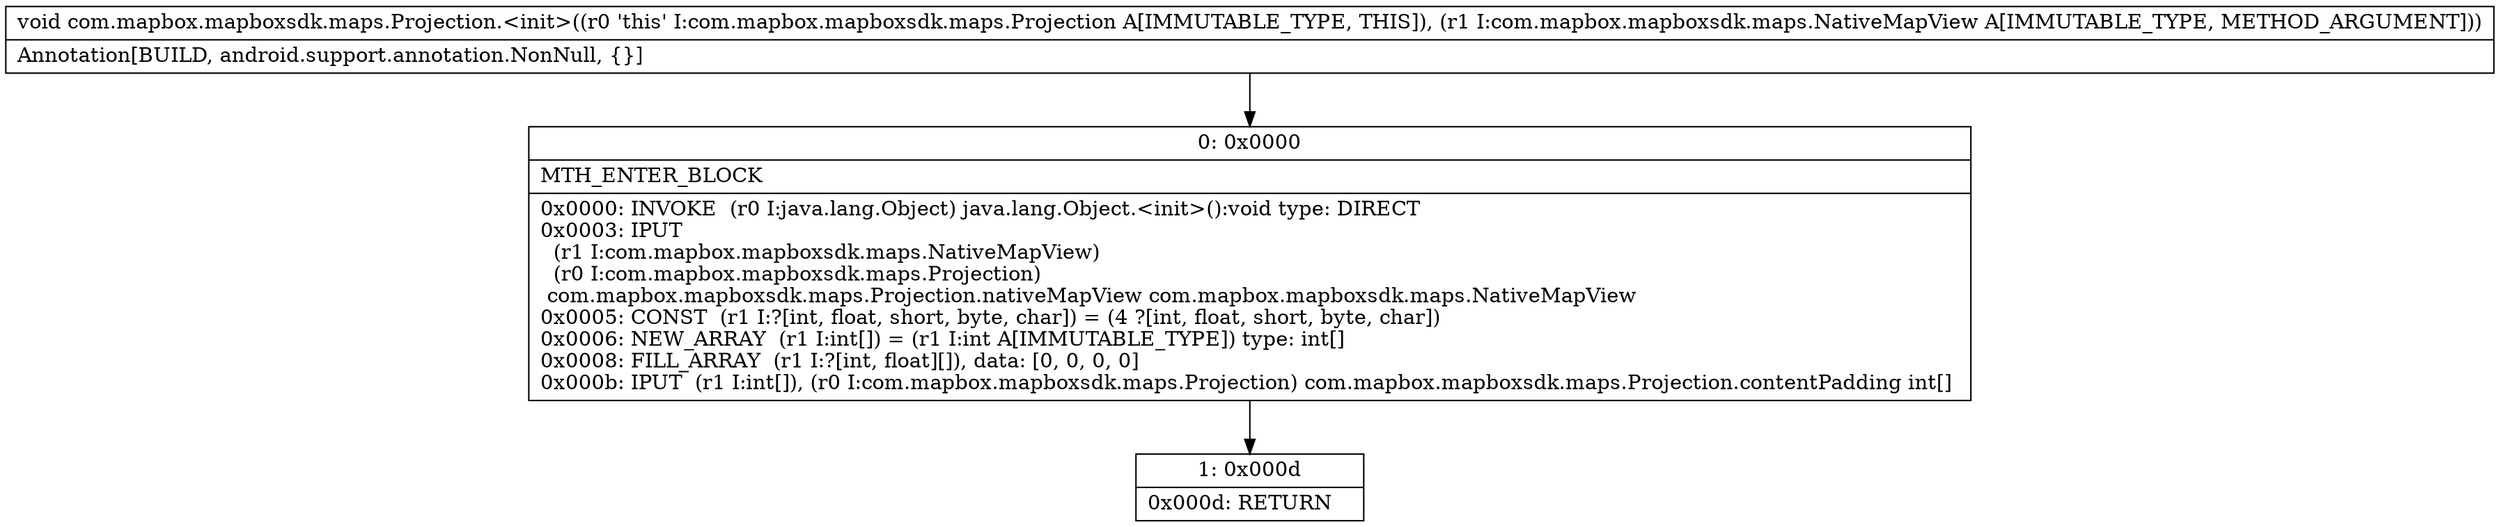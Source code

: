 digraph "CFG forcom.mapbox.mapboxsdk.maps.Projection.\<init\>(Lcom\/mapbox\/mapboxsdk\/maps\/NativeMapView;)V" {
Node_0 [shape=record,label="{0\:\ 0x0000|MTH_ENTER_BLOCK\l|0x0000: INVOKE  (r0 I:java.lang.Object) java.lang.Object.\<init\>():void type: DIRECT \l0x0003: IPUT  \l  (r1 I:com.mapbox.mapboxsdk.maps.NativeMapView)\l  (r0 I:com.mapbox.mapboxsdk.maps.Projection)\l com.mapbox.mapboxsdk.maps.Projection.nativeMapView com.mapbox.mapboxsdk.maps.NativeMapView \l0x0005: CONST  (r1 I:?[int, float, short, byte, char]) = (4 ?[int, float, short, byte, char]) \l0x0006: NEW_ARRAY  (r1 I:int[]) = (r1 I:int A[IMMUTABLE_TYPE]) type: int[] \l0x0008: FILL_ARRAY  (r1 I:?[int, float][]), data: [0, 0, 0, 0] \l0x000b: IPUT  (r1 I:int[]), (r0 I:com.mapbox.mapboxsdk.maps.Projection) com.mapbox.mapboxsdk.maps.Projection.contentPadding int[] \l}"];
Node_1 [shape=record,label="{1\:\ 0x000d|0x000d: RETURN   \l}"];
MethodNode[shape=record,label="{void com.mapbox.mapboxsdk.maps.Projection.\<init\>((r0 'this' I:com.mapbox.mapboxsdk.maps.Projection A[IMMUTABLE_TYPE, THIS]), (r1 I:com.mapbox.mapboxsdk.maps.NativeMapView A[IMMUTABLE_TYPE, METHOD_ARGUMENT]))  | Annotation[BUILD, android.support.annotation.NonNull, \{\}]\l}"];
MethodNode -> Node_0;
Node_0 -> Node_1;
}

